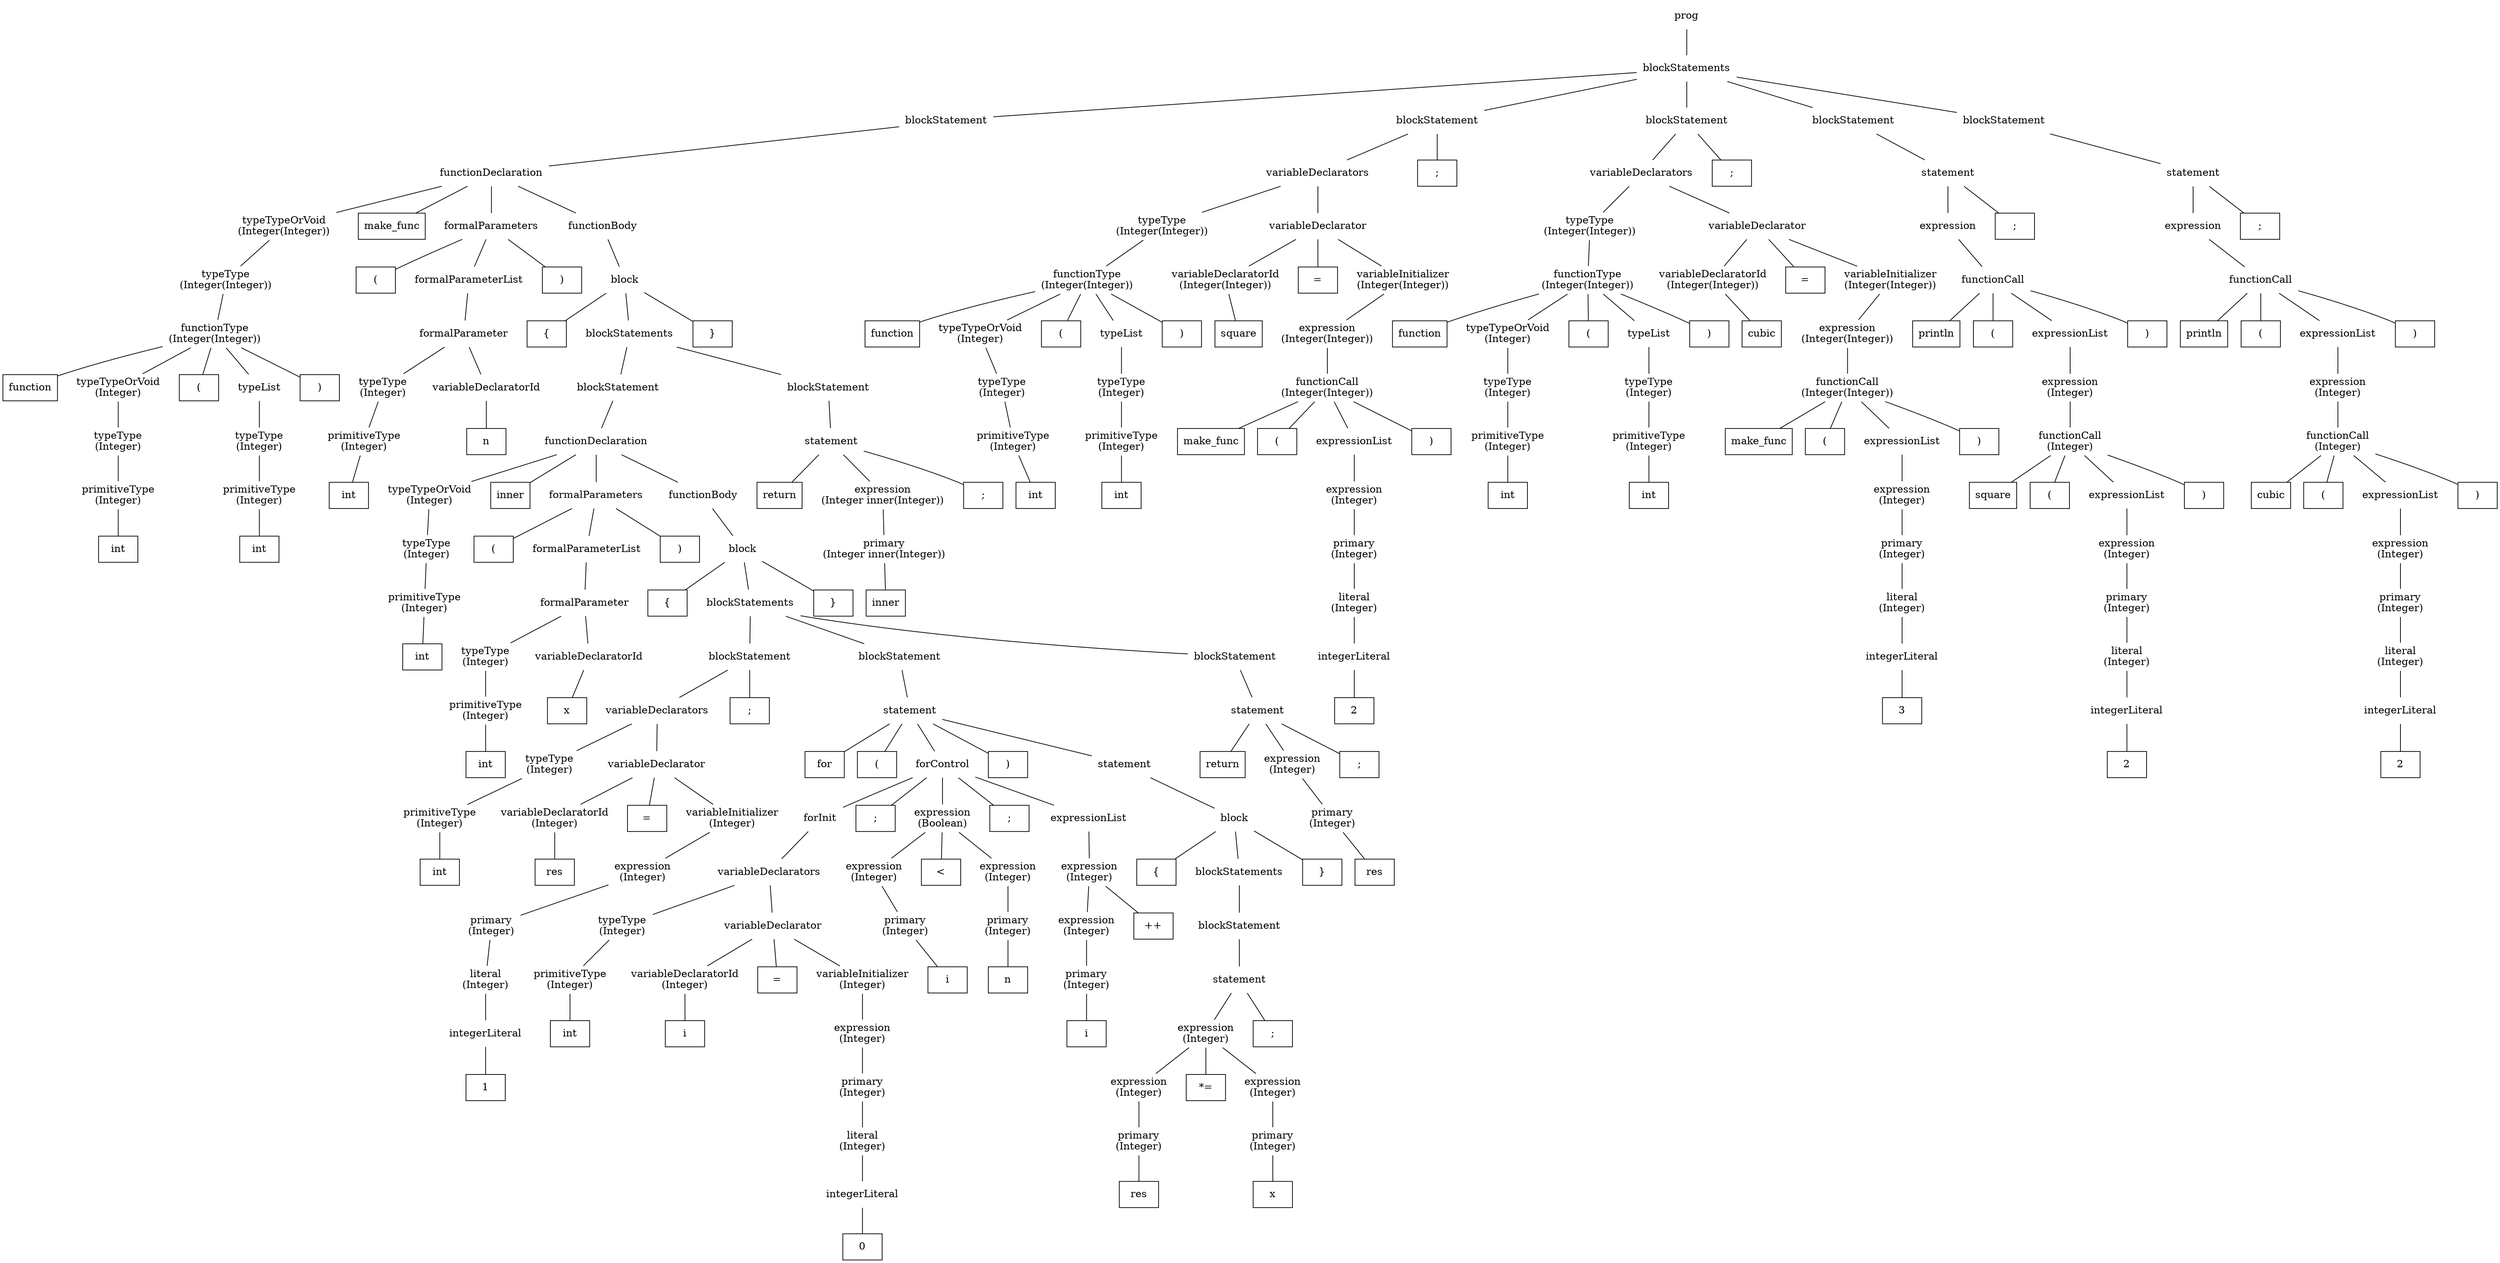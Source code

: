 graph at {
node [shape=plaintext]
0 [label="prog"]
1 [label="blockStatements"]
0 -- 1
2 [label="blockStatement"]
1 -- 2
3 [label="functionDeclaration"]
2 -- 3
4 [label="typeTypeOrVoid"]
3 -- 4
5 [label="typeType"]
4 -- 5
6 [label="functionType"]
5 -- 6
7 [label="function" shape=rectangle]
6 -- 7
8 [label="typeTypeOrVoid"]
6 -- 8
9 [label="typeType"]
8 -- 9
10 [label="primitiveType"]
9 -- 10
11 [label="int" shape=rectangle]
10 -- 11
12 [label="(" shape=rectangle]
6 -- 12
13 [label="typeList"]
6 -- 13
14 [label="typeType"]
13 -- 14
15 [label="primitiveType"]
14 -- 15
16 [label="int" shape=rectangle]
15 -- 16
17 [label=")" shape=rectangle]
6 -- 17
18 [label="make_func" shape=rectangle]
3 -- 18
19 [label="formalParameters"]
3 -- 19
20 [label="(" shape=rectangle]
19 -- 20
21 [label="formalParameterList"]
19 -- 21
22 [label="formalParameter"]
21 -- 22
23 [label="typeType"]
22 -- 23
24 [label="primitiveType"]
23 -- 24
25 [label="int" shape=rectangle]
24 -- 25
26 [label="variableDeclaratorId"]
22 -- 26
27 [label="n" shape=rectangle]
26 -- 27
28 [label=")" shape=rectangle]
19 -- 28
29 [label="functionBody"]
3 -- 29
30 [label="block"]
29 -- 30
31 [label="{" shape=rectangle]
30 -- 31
32 [label="blockStatements"]
30 -- 32
33 [label="blockStatement"]
32 -- 33
34 [label="functionDeclaration"]
33 -- 34
35 [label="typeTypeOrVoid"]
34 -- 35
36 [label="typeType"]
35 -- 36
37 [label="primitiveType"]
36 -- 37
38 [label="int" shape=rectangle]
37 -- 38
39 [label="inner" shape=rectangle]
34 -- 39
40 [label="formalParameters"]
34 -- 40
41 [label="(" shape=rectangle]
40 -- 41
42 [label="formalParameterList"]
40 -- 42
43 [label="formalParameter"]
42 -- 43
44 [label="typeType"]
43 -- 44
45 [label="primitiveType"]
44 -- 45
46 [label="int" shape=rectangle]
45 -- 46
47 [label="variableDeclaratorId"]
43 -- 47
48 [label="x" shape=rectangle]
47 -- 48
49 [label=")" shape=rectangle]
40 -- 49
50 [label="functionBody"]
34 -- 50
51 [label="block"]
50 -- 51
52 [label="{" shape=rectangle]
51 -- 52
53 [label="blockStatements"]
51 -- 53
54 [label="blockStatement"]
53 -- 54
55 [label="variableDeclarators"]
54 -- 55
56 [label="typeType"]
55 -- 56
57 [label="primitiveType"]
56 -- 57
58 [label="int" shape=rectangle]
57 -- 58
59 [label="variableDeclarator"]
55 -- 59
60 [label="variableDeclaratorId"]
59 -- 60
61 [label="res" shape=rectangle]
60 -- 61
62 [label="=" shape=rectangle]
59 -- 62
63 [label="variableInitializer"]
59 -- 63
64 [label="expression"]
63 -- 64
65 [label="primary"]
64 -- 65
66 [label="literal"]
65 -- 66
67 [label="integerLiteral"]
66 -- 67
68 [label="1" shape=rectangle]
67 -- 68
69 [label=";" shape=rectangle]
54 -- 69
70 [label="blockStatement"]
53 -- 70
71 [label="statement"]
70 -- 71
72 [label="for" shape=rectangle]
71 -- 72
73 [label="(" shape=rectangle]
71 -- 73
74 [label="forControl"]
71 -- 74
75 [label="forInit"]
74 -- 75
76 [label="variableDeclarators"]
75 -- 76
77 [label="typeType"]
76 -- 77
78 [label="primitiveType"]
77 -- 78
79 [label="int" shape=rectangle]
78 -- 79
80 [label="variableDeclarator"]
76 -- 80
81 [label="variableDeclaratorId"]
80 -- 81
82 [label="i" shape=rectangle]
81 -- 82
83 [label="=" shape=rectangle]
80 -- 83
84 [label="variableInitializer"]
80 -- 84
85 [label="expression"]
84 -- 85
86 [label="primary"]
85 -- 86
87 [label="literal"]
86 -- 87
88 [label="integerLiteral"]
87 -- 88
89 [label="0" shape=rectangle]
88 -- 89
90 [label=";" shape=rectangle]
74 -- 90
91 [label="expression"]
74 -- 91
92 [label="expression"]
91 -- 92
93 [label="primary"]
92 -- 93
94 [label="i" shape=rectangle]
93 -- 94
95 [label="<" shape=rectangle]
91 -- 95
96 [label="expression"]
91 -- 96
97 [label="primary"]
96 -- 97
98 [label="n" shape=rectangle]
97 -- 98
99 [label=";" shape=rectangle]
74 -- 99
100 [label="expressionList"]
74 -- 100
101 [label="expression"]
100 -- 101
102 [label="expression"]
101 -- 102
103 [label="primary"]
102 -- 103
104 [label="i" shape=rectangle]
103 -- 104
105 [label="++" shape=rectangle]
101 -- 105
106 [label=")" shape=rectangle]
71 -- 106
107 [label="statement"]
71 -- 107
108 [label="block"]
107 -- 108
109 [label="{" shape=rectangle]
108 -- 109
110 [label="blockStatements"]
108 -- 110
111 [label="blockStatement"]
110 -- 111
112 [label="statement"]
111 -- 112
113 [label="expression"]
112 -- 113
114 [label="expression"]
113 -- 114
115 [label="primary"]
114 -- 115
116 [label="res" shape=rectangle]
115 -- 116
117 [label="*=" shape=rectangle]
113 -- 117
118 [label="expression"]
113 -- 118
119 [label="primary"]
118 -- 119
120 [label="x" shape=rectangle]
119 -- 120
121 [label=";" shape=rectangle]
112 -- 121
122 [label="}" shape=rectangle]
108 -- 122
123 [label="blockStatement"]
53 -- 123
124 [label="statement"]
123 -- 124
125 [label="return" shape=rectangle]
124 -- 125
126 [label="expression"]
124 -- 126
127 [label="primary"]
126 -- 127
128 [label="res" shape=rectangle]
127 -- 128
129 [label=";" shape=rectangle]
124 -- 129
130 [label="}" shape=rectangle]
51 -- 130
131 [label="blockStatement"]
32 -- 131
132 [label="statement"]
131 -- 132
133 [label="return" shape=rectangle]
132 -- 133
134 [label="expression"]
132 -- 134
135 [label="primary"]
134 -- 135
136 [label="inner" shape=rectangle]
135 -- 136
137 [label=";" shape=rectangle]
132 -- 137
138 [label="}" shape=rectangle]
30 -- 138
139 [label="blockStatement"]
1 -- 139
140 [label="variableDeclarators"]
139 -- 140
141 [label="typeType"]
140 -- 141
142 [label="functionType"]
141 -- 142
143 [label="function" shape=rectangle]
142 -- 143
144 [label="typeTypeOrVoid"]
142 -- 144
145 [label="typeType"]
144 -- 145
146 [label="primitiveType"]
145 -- 146
147 [label="int" shape=rectangle]
146 -- 147
148 [label="(" shape=rectangle]
142 -- 148
149 [label="typeList"]
142 -- 149
150 [label="typeType"]
149 -- 150
151 [label="primitiveType"]
150 -- 151
152 [label="int" shape=rectangle]
151 -- 152
153 [label=")" shape=rectangle]
142 -- 153
154 [label="variableDeclarator"]
140 -- 154
155 [label="variableDeclaratorId"]
154 -- 155
156 [label="square" shape=rectangle]
155 -- 156
157 [label="=" shape=rectangle]
154 -- 157
158 [label="variableInitializer"]
154 -- 158
159 [label="expression"]
158 -- 159
160 [label="functionCall"]
159 -- 160
161 [label="make_func" shape=rectangle]
160 -- 161
162 [label="(" shape=rectangle]
160 -- 162
163 [label="expressionList"]
160 -- 163
164 [label="expression"]
163 -- 164
165 [label="primary"]
164 -- 165
166 [label="literal"]
165 -- 166
167 [label="integerLiteral"]
166 -- 167
168 [label="2" shape=rectangle]
167 -- 168
169 [label=")" shape=rectangle]
160 -- 169
170 [label=";" shape=rectangle]
139 -- 170
171 [label="blockStatement"]
1 -- 171
172 [label="variableDeclarators"]
171 -- 172
173 [label="typeType"]
172 -- 173
174 [label="functionType"]
173 -- 174
175 [label="function" shape=rectangle]
174 -- 175
176 [label="typeTypeOrVoid"]
174 -- 176
177 [label="typeType"]
176 -- 177
178 [label="primitiveType"]
177 -- 178
179 [label="int" shape=rectangle]
178 -- 179
180 [label="(" shape=rectangle]
174 -- 180
181 [label="typeList"]
174 -- 181
182 [label="typeType"]
181 -- 182
183 [label="primitiveType"]
182 -- 183
184 [label="int" shape=rectangle]
183 -- 184
185 [label=")" shape=rectangle]
174 -- 185
186 [label="variableDeclarator"]
172 -- 186
187 [label="variableDeclaratorId"]
186 -- 187
188 [label="cubic" shape=rectangle]
187 -- 188
189 [label="=" shape=rectangle]
186 -- 189
190 [label="variableInitializer"]
186 -- 190
191 [label="expression"]
190 -- 191
192 [label="functionCall"]
191 -- 192
193 [label="make_func" shape=rectangle]
192 -- 193
194 [label="(" shape=rectangle]
192 -- 194
195 [label="expressionList"]
192 -- 195
196 [label="expression"]
195 -- 196
197 [label="primary"]
196 -- 197
198 [label="literal"]
197 -- 198
199 [label="integerLiteral"]
198 -- 199
200 [label="3" shape=rectangle]
199 -- 200
201 [label=")" shape=rectangle]
192 -- 201
202 [label=";" shape=rectangle]
171 -- 202
203 [label="blockStatement"]
1 -- 203
204 [label="statement"]
203 -- 204
205 [label="expression"]
204 -- 205
206 [label="functionCall"]
205 -- 206
207 [label="println" shape=rectangle]
206 -- 207
208 [label="(" shape=rectangle]
206 -- 208
209 [label="expressionList"]
206 -- 209
210 [label="expression"]
209 -- 210
211 [label="functionCall"]
210 -- 211
212 [label="square" shape=rectangle]
211 -- 212
213 [label="(" shape=rectangle]
211 -- 213
214 [label="expressionList"]
211 -- 214
215 [label="expression"]
214 -- 215
216 [label="primary"]
215 -- 216
217 [label="literal"]
216 -- 217
218 [label="integerLiteral"]
217 -- 218
219 [label="2" shape=rectangle]
218 -- 219
220 [label=")" shape=rectangle]
211 -- 220
221 [label=")" shape=rectangle]
206 -- 221
222 [label=";" shape=rectangle]
204 -- 222
223 [label="blockStatement"]
1 -- 223
224 [label="statement"]
223 -- 224
225 [label="expression"]
224 -- 225
226 [label="functionCall"]
225 -- 226
227 [label="println" shape=rectangle]
226 -- 227
228 [label="(" shape=rectangle]
226 -- 228
229 [label="expressionList"]
226 -- 229
230 [label="expression"]
229 -- 230
231 [label="functionCall"]
230 -- 231
232 [label="cubic" shape=rectangle]
231 -- 232
233 [label="(" shape=rectangle]
231 -- 233
234 [label="expressionList"]
231 -- 234
235 [label="expression"]
234 -- 235
236 [label="primary"]
235 -- 236
237 [label="literal"]
236 -- 237
238 [label="integerLiteral"]
237 -- 238
239 [label="2" shape=rectangle]
238 -- 239
240 [label=")" shape=rectangle]
231 -- 240
241 [label=")" shape=rectangle]
226 -- 241
242 [label=";" shape=rectangle]
224 -- 242
10 [label="primitiveType\n(Integer)"]
9 [label="typeType\n(Integer)"]
8 [label="typeTypeOrVoid\n(Integer)"]
15 [label="primitiveType\n(Integer)"]
14 [label="typeType\n(Integer)"]
6 [label="functionType\n(Integer(Integer))"]
5 [label="typeType\n(Integer(Integer))"]
4 [label="typeTypeOrVoid\n(Integer(Integer))"]
24 [label="primitiveType\n(Integer)"]
23 [label="typeType\n(Integer)"]
37 [label="primitiveType\n(Integer)"]
36 [label="typeType\n(Integer)"]
35 [label="typeTypeOrVoid\n(Integer)"]
45 [label="primitiveType\n(Integer)"]
44 [label="typeType\n(Integer)"]
57 [label="primitiveType\n(Integer)"]
56 [label="typeType\n(Integer)"]
78 [label="primitiveType\n(Integer)"]
77 [label="typeType\n(Integer)"]
146 [label="primitiveType\n(Integer)"]
145 [label="typeType\n(Integer)"]
144 [label="typeTypeOrVoid\n(Integer)"]
151 [label="primitiveType\n(Integer)"]
150 [label="typeType\n(Integer)"]
142 [label="functionType\n(Integer(Integer))"]
141 [label="typeType\n(Integer(Integer))"]
178 [label="primitiveType\n(Integer)"]
177 [label="typeType\n(Integer)"]
176 [label="typeTypeOrVoid\n(Integer)"]
183 [label="primitiveType\n(Integer)"]
182 [label="typeType\n(Integer)"]
174 [label="functionType\n(Integer(Integer))"]
173 [label="typeType\n(Integer(Integer))"]
60 [label="variableDeclaratorId\n(Integer)"]
66 [label="literal\n(Integer)"]
65 [label="primary\n(Integer)"]
64 [label="expression\n(Integer)"]
63 [label="variableInitializer\n(Integer)"]
81 [label="variableDeclaratorId\n(Integer)"]
87 [label="literal\n(Integer)"]
86 [label="primary\n(Integer)"]
85 [label="expression\n(Integer)"]
84 [label="variableInitializer\n(Integer)"]
93 [label="primary\n(Integer)"]
92 [label="expression\n(Integer)"]
97 [label="primary\n(Integer)"]
96 [label="expression\n(Integer)"]
91 [label="expression\n(Boolean)"]
103 [label="primary\n(Integer)"]
102 [label="expression\n(Integer)"]
101 [label="expression\n(Integer)"]
115 [label="primary\n(Integer)"]
114 [label="expression\n(Integer)"]
119 [label="primary\n(Integer)"]
118 [label="expression\n(Integer)"]
113 [label="expression\n(Integer)"]
127 [label="primary\n(Integer)"]
126 [label="expression\n(Integer)"]
135 [label="primary\n(Integer inner(Integer))"]
134 [label="expression\n(Integer inner(Integer))"]
155 [label="variableDeclaratorId\n(Integer(Integer))"]
166 [label="literal\n(Integer)"]
165 [label="primary\n(Integer)"]
164 [label="expression\n(Integer)"]
160 [label="functionCall\n(Integer(Integer))"]
159 [label="expression\n(Integer(Integer))"]
158 [label="variableInitializer\n(Integer(Integer))"]
187 [label="variableDeclaratorId\n(Integer(Integer))"]
198 [label="literal\n(Integer)"]
197 [label="primary\n(Integer)"]
196 [label="expression\n(Integer)"]
192 [label="functionCall\n(Integer(Integer))"]
191 [label="expression\n(Integer(Integer))"]
190 [label="variableInitializer\n(Integer(Integer))"]
217 [label="literal\n(Integer)"]
216 [label="primary\n(Integer)"]
215 [label="expression\n(Integer)"]
211 [label="functionCall\n(Integer)"]
210 [label="expression\n(Integer)"]
237 [label="literal\n(Integer)"]
236 [label="primary\n(Integer)"]
235 [label="expression\n(Integer)"]
231 [label="functionCall\n(Integer)"]
230 [label="expression\n(Integer)"]
}

